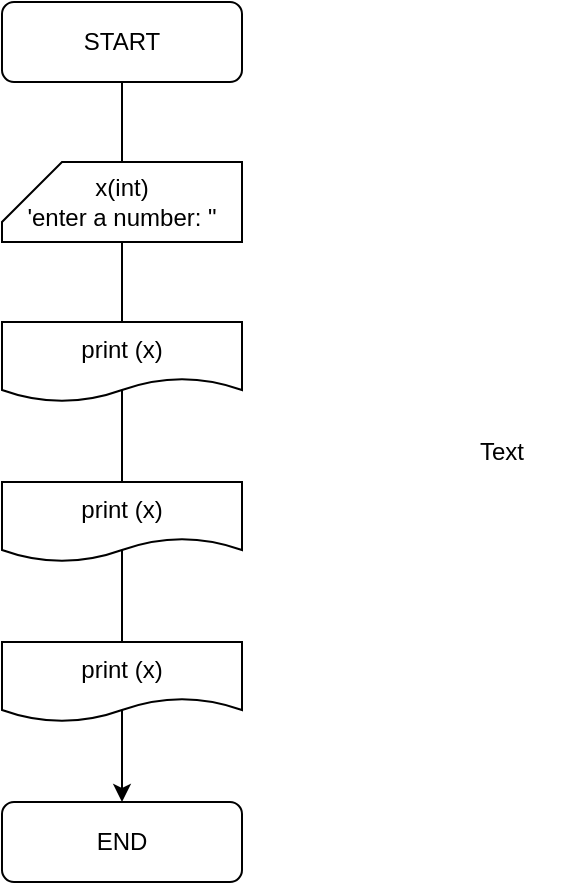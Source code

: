 <mxfile version="22.1.22" type="embed">
  <diagram name="Page-1" id="Ex-xXY7hSzoxdLUsbRRN">
    <mxGraphModel dx="902" dy="640" grid="1" gridSize="10" guides="1" tooltips="1" connect="1" arrows="1" fold="1" page="1" pageScale="1" pageWidth="827" pageHeight="1169" math="0" shadow="0">
      <root>
        <mxCell id="0" />
        <mxCell id="1" parent="0" />
        <mxCell id="Kipmi9LXhlas6-8iUGiE-5" style="edgeStyle=orthogonalEdgeStyle;rounded=0;orthogonalLoop=1;jettySize=auto;html=1;entryX=0.5;entryY=0;entryDx=0;entryDy=0;" parent="1" source="Kipmi9LXhlas6-8iUGiE-1" target="Kipmi9LXhlas6-8iUGiE-2" edge="1">
          <mxGeometry relative="1" as="geometry" />
        </mxCell>
        <mxCell id="Kipmi9LXhlas6-8iUGiE-1" value="START" style="rounded=1;whiteSpace=wrap;html=1;" parent="1" vertex="1">
          <mxGeometry x="40" y="40" width="120" height="40" as="geometry" />
        </mxCell>
        <mxCell id="Kipmi9LXhlas6-8iUGiE-2" value="END" style="rounded=1;whiteSpace=wrap;html=1;" parent="1" vertex="1">
          <mxGeometry x="40" y="440" width="120" height="40" as="geometry" />
        </mxCell>
        <mxCell id="Kipmi9LXhlas6-8iUGiE-3" value="x(int)&lt;div&gt;&#39;enter a number: &quot;&lt;/div&gt;" style="shape=card;whiteSpace=wrap;html=1;" parent="1" vertex="1">
          <mxGeometry x="40" y="120" width="120" height="40" as="geometry" />
        </mxCell>
        <mxCell id="5" value="print (x)" style="shape=document;whiteSpace=wrap;html=1;boundedLbl=1;" vertex="1" parent="1">
          <mxGeometry x="40" y="200" width="120" height="40" as="geometry" />
        </mxCell>
        <mxCell id="6" value="print (x)" style="shape=document;whiteSpace=wrap;html=1;boundedLbl=1;" vertex="1" parent="1">
          <mxGeometry x="40" y="360" width="120" height="40" as="geometry" />
        </mxCell>
        <mxCell id="7" value="print (x)" style="shape=document;whiteSpace=wrap;html=1;boundedLbl=1;" vertex="1" parent="1">
          <mxGeometry x="40" y="280" width="120" height="40" as="geometry" />
        </mxCell>
        <mxCell id="8" value="Text" style="text;strokeColor=none;align=center;fillColor=none;html=1;verticalAlign=middle;whiteSpace=wrap;rounded=0;" vertex="1" parent="1">
          <mxGeometry x="260" y="250" width="60" height="30" as="geometry" />
        </mxCell>
      </root>
    </mxGraphModel>
  </diagram>
</mxfile>
